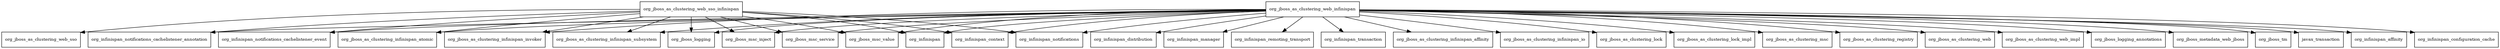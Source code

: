 digraph jboss_as_clustering_web_infinispan_7_4_0_Final_redhat_19_package_dependencies {
  node [shape = box, fontsize=10.0];
  org_jboss_as_clustering_web_infinispan -> javax_transaction;
  org_jboss_as_clustering_web_infinispan -> org_infinispan;
  org_jboss_as_clustering_web_infinispan -> org_infinispan_affinity;
  org_jboss_as_clustering_web_infinispan -> org_infinispan_configuration_cache;
  org_jboss_as_clustering_web_infinispan -> org_infinispan_context;
  org_jboss_as_clustering_web_infinispan -> org_infinispan_distribution;
  org_jboss_as_clustering_web_infinispan -> org_infinispan_manager;
  org_jboss_as_clustering_web_infinispan -> org_infinispan_notifications;
  org_jboss_as_clustering_web_infinispan -> org_infinispan_notifications_cachelistener_annotation;
  org_jboss_as_clustering_web_infinispan -> org_infinispan_notifications_cachelistener_event;
  org_jboss_as_clustering_web_infinispan -> org_infinispan_remoting_transport;
  org_jboss_as_clustering_web_infinispan -> org_infinispan_transaction;
  org_jboss_as_clustering_web_infinispan -> org_jboss_as_clustering_infinispan_affinity;
  org_jboss_as_clustering_web_infinispan -> org_jboss_as_clustering_infinispan_atomic;
  org_jboss_as_clustering_web_infinispan -> org_jboss_as_clustering_infinispan_invoker;
  org_jboss_as_clustering_web_infinispan -> org_jboss_as_clustering_infinispan_io;
  org_jboss_as_clustering_web_infinispan -> org_jboss_as_clustering_infinispan_subsystem;
  org_jboss_as_clustering_web_infinispan -> org_jboss_as_clustering_lock;
  org_jboss_as_clustering_web_infinispan -> org_jboss_as_clustering_lock_impl;
  org_jboss_as_clustering_web_infinispan -> org_jboss_as_clustering_msc;
  org_jboss_as_clustering_web_infinispan -> org_jboss_as_clustering_registry;
  org_jboss_as_clustering_web_infinispan -> org_jboss_as_clustering_web;
  org_jboss_as_clustering_web_infinispan -> org_jboss_as_clustering_web_impl;
  org_jboss_as_clustering_web_infinispan -> org_jboss_logging;
  org_jboss_as_clustering_web_infinispan -> org_jboss_logging_annotations;
  org_jboss_as_clustering_web_infinispan -> org_jboss_metadata_web_jboss;
  org_jboss_as_clustering_web_infinispan -> org_jboss_msc_inject;
  org_jboss_as_clustering_web_infinispan -> org_jboss_msc_service;
  org_jboss_as_clustering_web_infinispan -> org_jboss_msc_value;
  org_jboss_as_clustering_web_infinispan -> org_jboss_tm;
  org_jboss_as_clustering_web_sso_infinispan -> org_infinispan;
  org_jboss_as_clustering_web_sso_infinispan -> org_infinispan_context;
  org_jboss_as_clustering_web_sso_infinispan -> org_infinispan_notifications;
  org_jboss_as_clustering_web_sso_infinispan -> org_infinispan_notifications_cachelistener_annotation;
  org_jboss_as_clustering_web_sso_infinispan -> org_infinispan_notifications_cachelistener_event;
  org_jboss_as_clustering_web_sso_infinispan -> org_jboss_as_clustering_infinispan_atomic;
  org_jboss_as_clustering_web_sso_infinispan -> org_jboss_as_clustering_infinispan_invoker;
  org_jboss_as_clustering_web_sso_infinispan -> org_jboss_as_clustering_infinispan_subsystem;
  org_jboss_as_clustering_web_sso_infinispan -> org_jboss_as_clustering_web_sso;
  org_jboss_as_clustering_web_sso_infinispan -> org_jboss_logging;
  org_jboss_as_clustering_web_sso_infinispan -> org_jboss_msc_inject;
  org_jboss_as_clustering_web_sso_infinispan -> org_jboss_msc_service;
  org_jboss_as_clustering_web_sso_infinispan -> org_jboss_msc_value;
}
